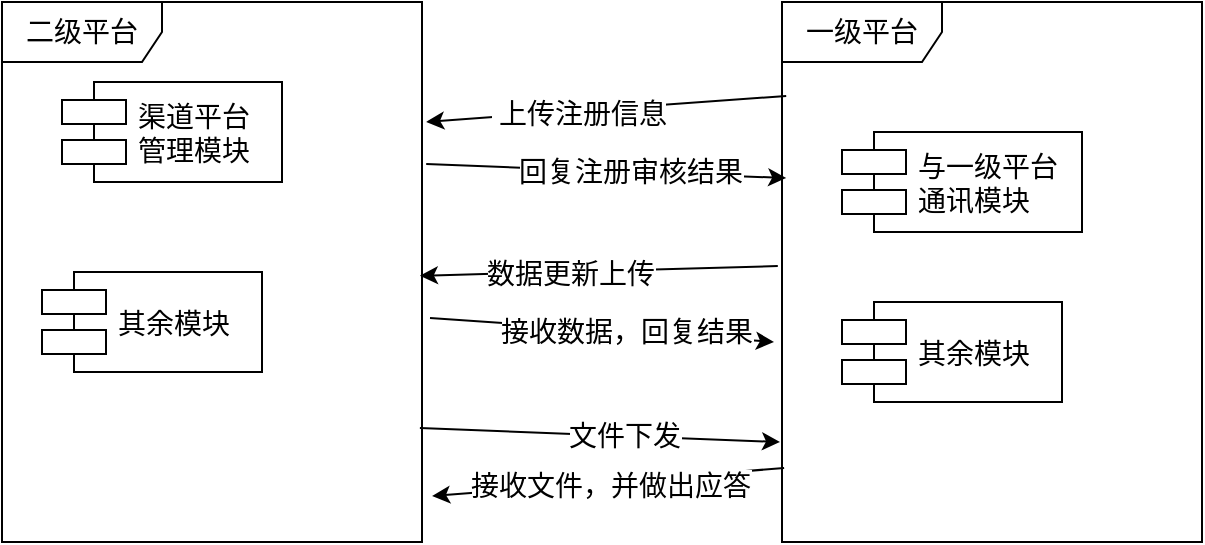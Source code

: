 <mxfile version="10.5.1" type="github"><diagram id="JWZfHmSIwBFsAZw5b-1z" name="Page-1"><mxGraphModel dx="1007" dy="628" grid="1" gridSize="10" guides="1" tooltips="1" connect="1" arrows="1" fold="1" page="1" pageScale="1" pageWidth="850" pageHeight="1100" math="0" shadow="0"><root><mxCell id="0"/><mxCell id="1" parent="0"/><mxCell id="UdeqKaa8VY3JyND9xY9Z-28" value="&lt;font style=&quot;font-size: 14px&quot;&gt;二级平台&lt;/font&gt;" style="shape=umlFrame;whiteSpace=wrap;html=1;width=80;height=30;" vertex="1" parent="1"><mxGeometry x="140" y="80" width="210" height="270" as="geometry"/></mxCell><mxCell id="UdeqKaa8VY3JyND9xY9Z-29" value="&lt;font style=&quot;font-size: 14px&quot;&gt;一级平台&lt;/font&gt;" style="shape=umlFrame;whiteSpace=wrap;html=1;width=80;height=30;" vertex="1" parent="1"><mxGeometry x="530" y="80" width="210" height="270" as="geometry"/></mxCell><mxCell id="UdeqKaa8VY3JyND9xY9Z-34" value="渠道平台&#10;管理模块" style="shape=component;align=left;spacingLeft=36;fontSize=14;" vertex="1" parent="1"><mxGeometry x="170" y="120" width="110" height="50" as="geometry"/></mxCell><mxCell id="UdeqKaa8VY3JyND9xY9Z-36" value="与一级平台&#10;通讯模块" style="shape=component;align=left;spacingLeft=36;fontSize=14;" vertex="1" parent="1"><mxGeometry x="560" y="145" width="120" height="50" as="geometry"/></mxCell><mxCell id="UdeqKaa8VY3JyND9xY9Z-51" value="" style="endArrow=classic;html=1;fontSize=14;exitX=0.01;exitY=0.174;exitDx=0;exitDy=0;exitPerimeter=0;entryX=1.01;entryY=0.222;entryDx=0;entryDy=0;entryPerimeter=0;" edge="1" parent="1" source="UdeqKaa8VY3JyND9xY9Z-29" target="UdeqKaa8VY3JyND9xY9Z-28"><mxGeometry width="50" height="50" relative="1" as="geometry"><mxPoint x="540" y="124" as="sourcePoint"/><mxPoint x="360" y="140" as="targetPoint"/></mxGeometry></mxCell><mxCell id="UdeqKaa8VY3JyND9xY9Z-56" value="&amp;nbsp;&lt;span&gt;上传注册信息&lt;/span&gt;" style="text;html=1;resizable=0;points=[];align=center;verticalAlign=middle;labelBackgroundColor=#ffffff;fontSize=14;" vertex="1" connectable="0" parent="UdeqKaa8VY3JyND9xY9Z-51"><mxGeometry x="0.165" y="1" relative="1" as="geometry"><mxPoint as="offset"/></mxGeometry></mxCell><mxCell id="UdeqKaa8VY3JyND9xY9Z-59" value="" style="endArrow=classic;html=1;fontSize=14;entryX=0.01;entryY=0.326;entryDx=0;entryDy=0;entryPerimeter=0;exitX=1.01;exitY=0.3;exitDx=0;exitDy=0;exitPerimeter=0;" edge="1" parent="1" source="UdeqKaa8VY3JyND9xY9Z-28" target="UdeqKaa8VY3JyND9xY9Z-29"><mxGeometry width="50" height="50" relative="1" as="geometry"><mxPoint x="360" y="161" as="sourcePoint"/><mxPoint x="540" y="161" as="targetPoint"/></mxGeometry></mxCell><mxCell id="UdeqKaa8VY3JyND9xY9Z-62" value="&lt;span&gt;回复注册审核结果&lt;/span&gt;" style="text;html=1;resizable=0;points=[];align=center;verticalAlign=middle;labelBackgroundColor=#ffffff;fontSize=14;" vertex="1" connectable="0" parent="UdeqKaa8VY3JyND9xY9Z-59"><mxGeometry x="0.129" relative="1" as="geometry"><mxPoint as="offset"/></mxGeometry></mxCell><mxCell id="UdeqKaa8VY3JyND9xY9Z-63" value="" style="endArrow=classic;html=1;fontSize=14;entryX=0.995;entryY=0.507;entryDx=0;entryDy=0;entryPerimeter=0;exitX=-0.01;exitY=0.489;exitDx=0;exitDy=0;exitPerimeter=0;" edge="1" parent="1" source="UdeqKaa8VY3JyND9xY9Z-29" target="UdeqKaa8VY3JyND9xY9Z-28"><mxGeometry width="50" height="50" relative="1" as="geometry"><mxPoint x="540" y="195" as="sourcePoint"/><mxPoint x="360" y="195" as="targetPoint"/></mxGeometry></mxCell><mxCell id="UdeqKaa8VY3JyND9xY9Z-64" value="&lt;span&gt;数据更新上传&lt;/span&gt;&lt;br&gt;" style="text;html=1;resizable=0;points=[];align=center;verticalAlign=middle;labelBackgroundColor=#ffffff;fontSize=14;" vertex="1" connectable="0" parent="UdeqKaa8VY3JyND9xY9Z-63"><mxGeometry x="0.165" y="1" relative="1" as="geometry"><mxPoint as="offset"/></mxGeometry></mxCell><mxCell id="UdeqKaa8VY3JyND9xY9Z-65" value="" style="endArrow=classic;html=1;fontSize=14;exitX=1.019;exitY=0.585;exitDx=0;exitDy=0;exitPerimeter=0;" edge="1" parent="1" source="UdeqKaa8VY3JyND9xY9Z-28"><mxGeometry width="50" height="50" relative="1" as="geometry"><mxPoint x="360" y="232" as="sourcePoint"/><mxPoint x="526" y="250" as="targetPoint"/></mxGeometry></mxCell><mxCell id="UdeqKaa8VY3JyND9xY9Z-66" value="&lt;span&gt;接收数据，回复结果&lt;/span&gt;&lt;br&gt;" style="text;html=1;resizable=0;points=[];align=center;verticalAlign=middle;labelBackgroundColor=#ffffff;fontSize=14;" vertex="1" connectable="0" parent="UdeqKaa8VY3JyND9xY9Z-65"><mxGeometry x="0.129" relative="1" as="geometry"><mxPoint as="offset"/></mxGeometry></mxCell><mxCell id="UdeqKaa8VY3JyND9xY9Z-67" value="" style="endArrow=classic;html=1;fontSize=14;exitX=0.005;exitY=0.863;exitDx=0;exitDy=0;exitPerimeter=0;entryX=1.024;entryY=0.915;entryDx=0;entryDy=0;entryPerimeter=0;" edge="1" parent="1" source="UdeqKaa8VY3JyND9xY9Z-29" target="UdeqKaa8VY3JyND9xY9Z-28"><mxGeometry width="50" height="50" relative="1" as="geometry"><mxPoint x="540" y="300" as="sourcePoint"/><mxPoint x="340" y="310" as="targetPoint"/></mxGeometry></mxCell><mxCell id="UdeqKaa8VY3JyND9xY9Z-75" value="&lt;span&gt;接收文件，并做出应答&lt;/span&gt;" style="text;html=1;resizable=0;points=[];align=center;verticalAlign=middle;labelBackgroundColor=#ffffff;fontSize=14;" vertex="1" connectable="0" parent="UdeqKaa8VY3JyND9xY9Z-67"><mxGeometry x="0.244" y="5" relative="1" as="geometry"><mxPoint x="22" y="-5" as="offset"/></mxGeometry></mxCell><mxCell id="UdeqKaa8VY3JyND9xY9Z-69" value="" style="endArrow=classic;html=1;fontSize=14;exitX=0.995;exitY=0.789;exitDx=0;exitDy=0;exitPerimeter=0;" edge="1" parent="1" source="UdeqKaa8VY3JyND9xY9Z-28"><mxGeometry width="50" height="50" relative="1" as="geometry"><mxPoint x="360" y="280" as="sourcePoint"/><mxPoint x="529" y="300" as="targetPoint"/></mxGeometry></mxCell><mxCell id="UdeqKaa8VY3JyND9xY9Z-70" value="&lt;span&gt;文件下发&lt;/span&gt;&lt;br&gt;" style="text;html=1;resizable=0;points=[];align=center;verticalAlign=middle;labelBackgroundColor=#ffffff;fontSize=14;" vertex="1" connectable="0" parent="UdeqKaa8VY3JyND9xY9Z-69"><mxGeometry x="0.129" relative="1" as="geometry"><mxPoint as="offset"/></mxGeometry></mxCell><mxCell id="UdeqKaa8VY3JyND9xY9Z-76" value="其余模块" style="shape=component;align=left;spacingLeft=36;fontSize=14;" vertex="1" parent="1"><mxGeometry x="160" y="215" width="110" height="50" as="geometry"/></mxCell><mxCell id="UdeqKaa8VY3JyND9xY9Z-77" value="其余模块" style="shape=component;align=left;spacingLeft=36;fontSize=14;" vertex="1" parent="1"><mxGeometry x="560" y="230" width="110" height="50" as="geometry"/></mxCell></root></mxGraphModel></diagram></mxfile>